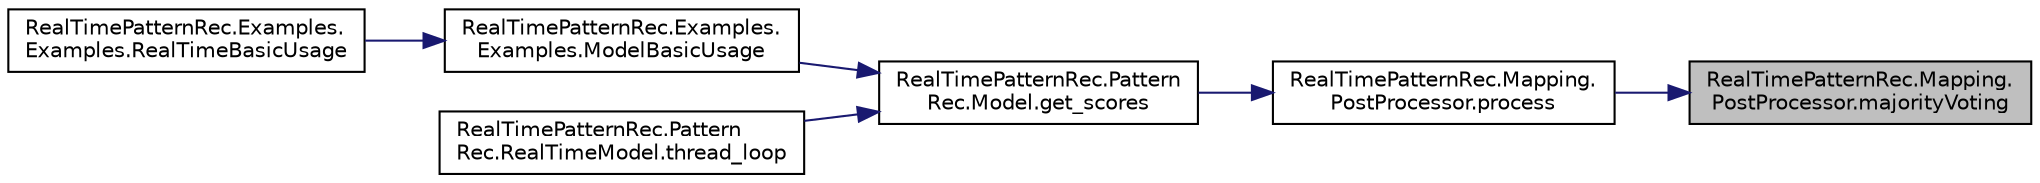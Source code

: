 digraph "RealTimePatternRec.Mapping.PostProcessor.majorityVoting"
{
 // LATEX_PDF_SIZE
  edge [fontname="Helvetica",fontsize="10",labelfontname="Helvetica",labelfontsize="10"];
  node [fontname="Helvetica",fontsize="10",shape=record];
  rankdir="RL";
  Node1 [label="RealTimePatternRec.Mapping.\lPostProcessor.majorityVoting",height=0.2,width=0.4,color="black", fillcolor="grey75", style="filled", fontcolor="black",tooltip="applies majority voting technique and returns udpated scores"];
  Node1 -> Node2 [dir="back",color="midnightblue",fontsize="10",style="solid",fontname="Helvetica"];
  Node2 [label="RealTimePatternRec.Mapping.\lPostProcessor.process",height=0.2,width=0.4,color="black", fillcolor="white", style="filled",URL="$class_real_time_pattern_rec_1_1_mapping_1_1_post_processor.html#a02b84a866912bd4f441564f01e26c91c",tooltip="applies all enabled post-processing techniques to scores"];
  Node2 -> Node3 [dir="back",color="midnightblue",fontsize="10",style="solid",fontname="Helvetica"];
  Node3 [label="RealTimePatternRec.Pattern\lRec.Model.get_scores",height=0.2,width=0.4,color="black", fillcolor="white", style="filled",URL="$class_real_time_pattern_rec_1_1_pattern_rec_1_1_model.html#ae4e47366d733c2a843b6fe1f37b94bc6",tooltip="predicts scores for a single input of filtered data"];
  Node3 -> Node4 [dir="back",color="midnightblue",fontsize="10",style="solid",fontname="Helvetica"];
  Node4 [label="RealTimePatternRec.Examples.\lExamples.ModelBasicUsage",height=0.2,width=0.4,color="black", fillcolor="white", style="filled",URL="$class_real_time_pattern_rec_1_1_examples_1_1_examples.html#ae7c8bd3a27b88f51f5dfe2d80fd44055",tooltip=" "];
  Node4 -> Node5 [dir="back",color="midnightblue",fontsize="10",style="solid",fontname="Helvetica"];
  Node5 [label="RealTimePatternRec.Examples.\lExamples.RealTimeBasicUsage",height=0.2,width=0.4,color="black", fillcolor="white", style="filled",URL="$class_real_time_pattern_rec_1_1_examples_1_1_examples.html#ab943be10309862940903952cad6ee12e",tooltip=" "];
  Node3 -> Node6 [dir="back",color="midnightblue",fontsize="10",style="solid",fontname="Helvetica"];
  Node6 [label="RealTimePatternRec.Pattern\lRec.RealTimeModel.thread_loop",height=0.2,width=0.4,color="black", fillcolor="white", style="filled",URL="$class_real_time_pattern_rec_1_1_pattern_rec_1_1_real_time_model.html#a30b351c083f3a1ffc12eb1f2e1481fe4",tooltip="override DataLoggers thread to filter all inputs and make a prediction on each successive data grab"];
}
